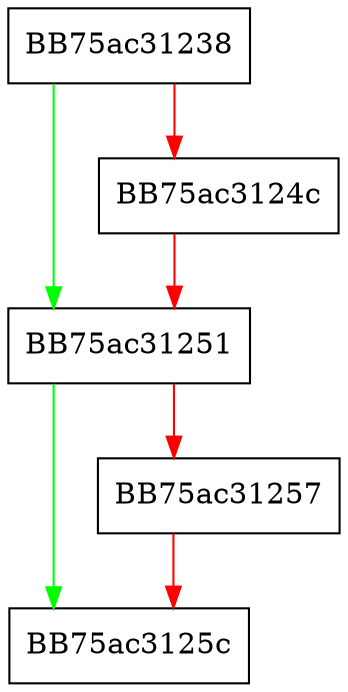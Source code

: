 digraph Skip {
  node [shape="box"];
  graph [splines=ortho];
  BB75ac31238 -> BB75ac31251 [color="green"];
  BB75ac31238 -> BB75ac3124c [color="red"];
  BB75ac3124c -> BB75ac31251 [color="red"];
  BB75ac31251 -> BB75ac3125c [color="green"];
  BB75ac31251 -> BB75ac31257 [color="red"];
  BB75ac31257 -> BB75ac3125c [color="red"];
}